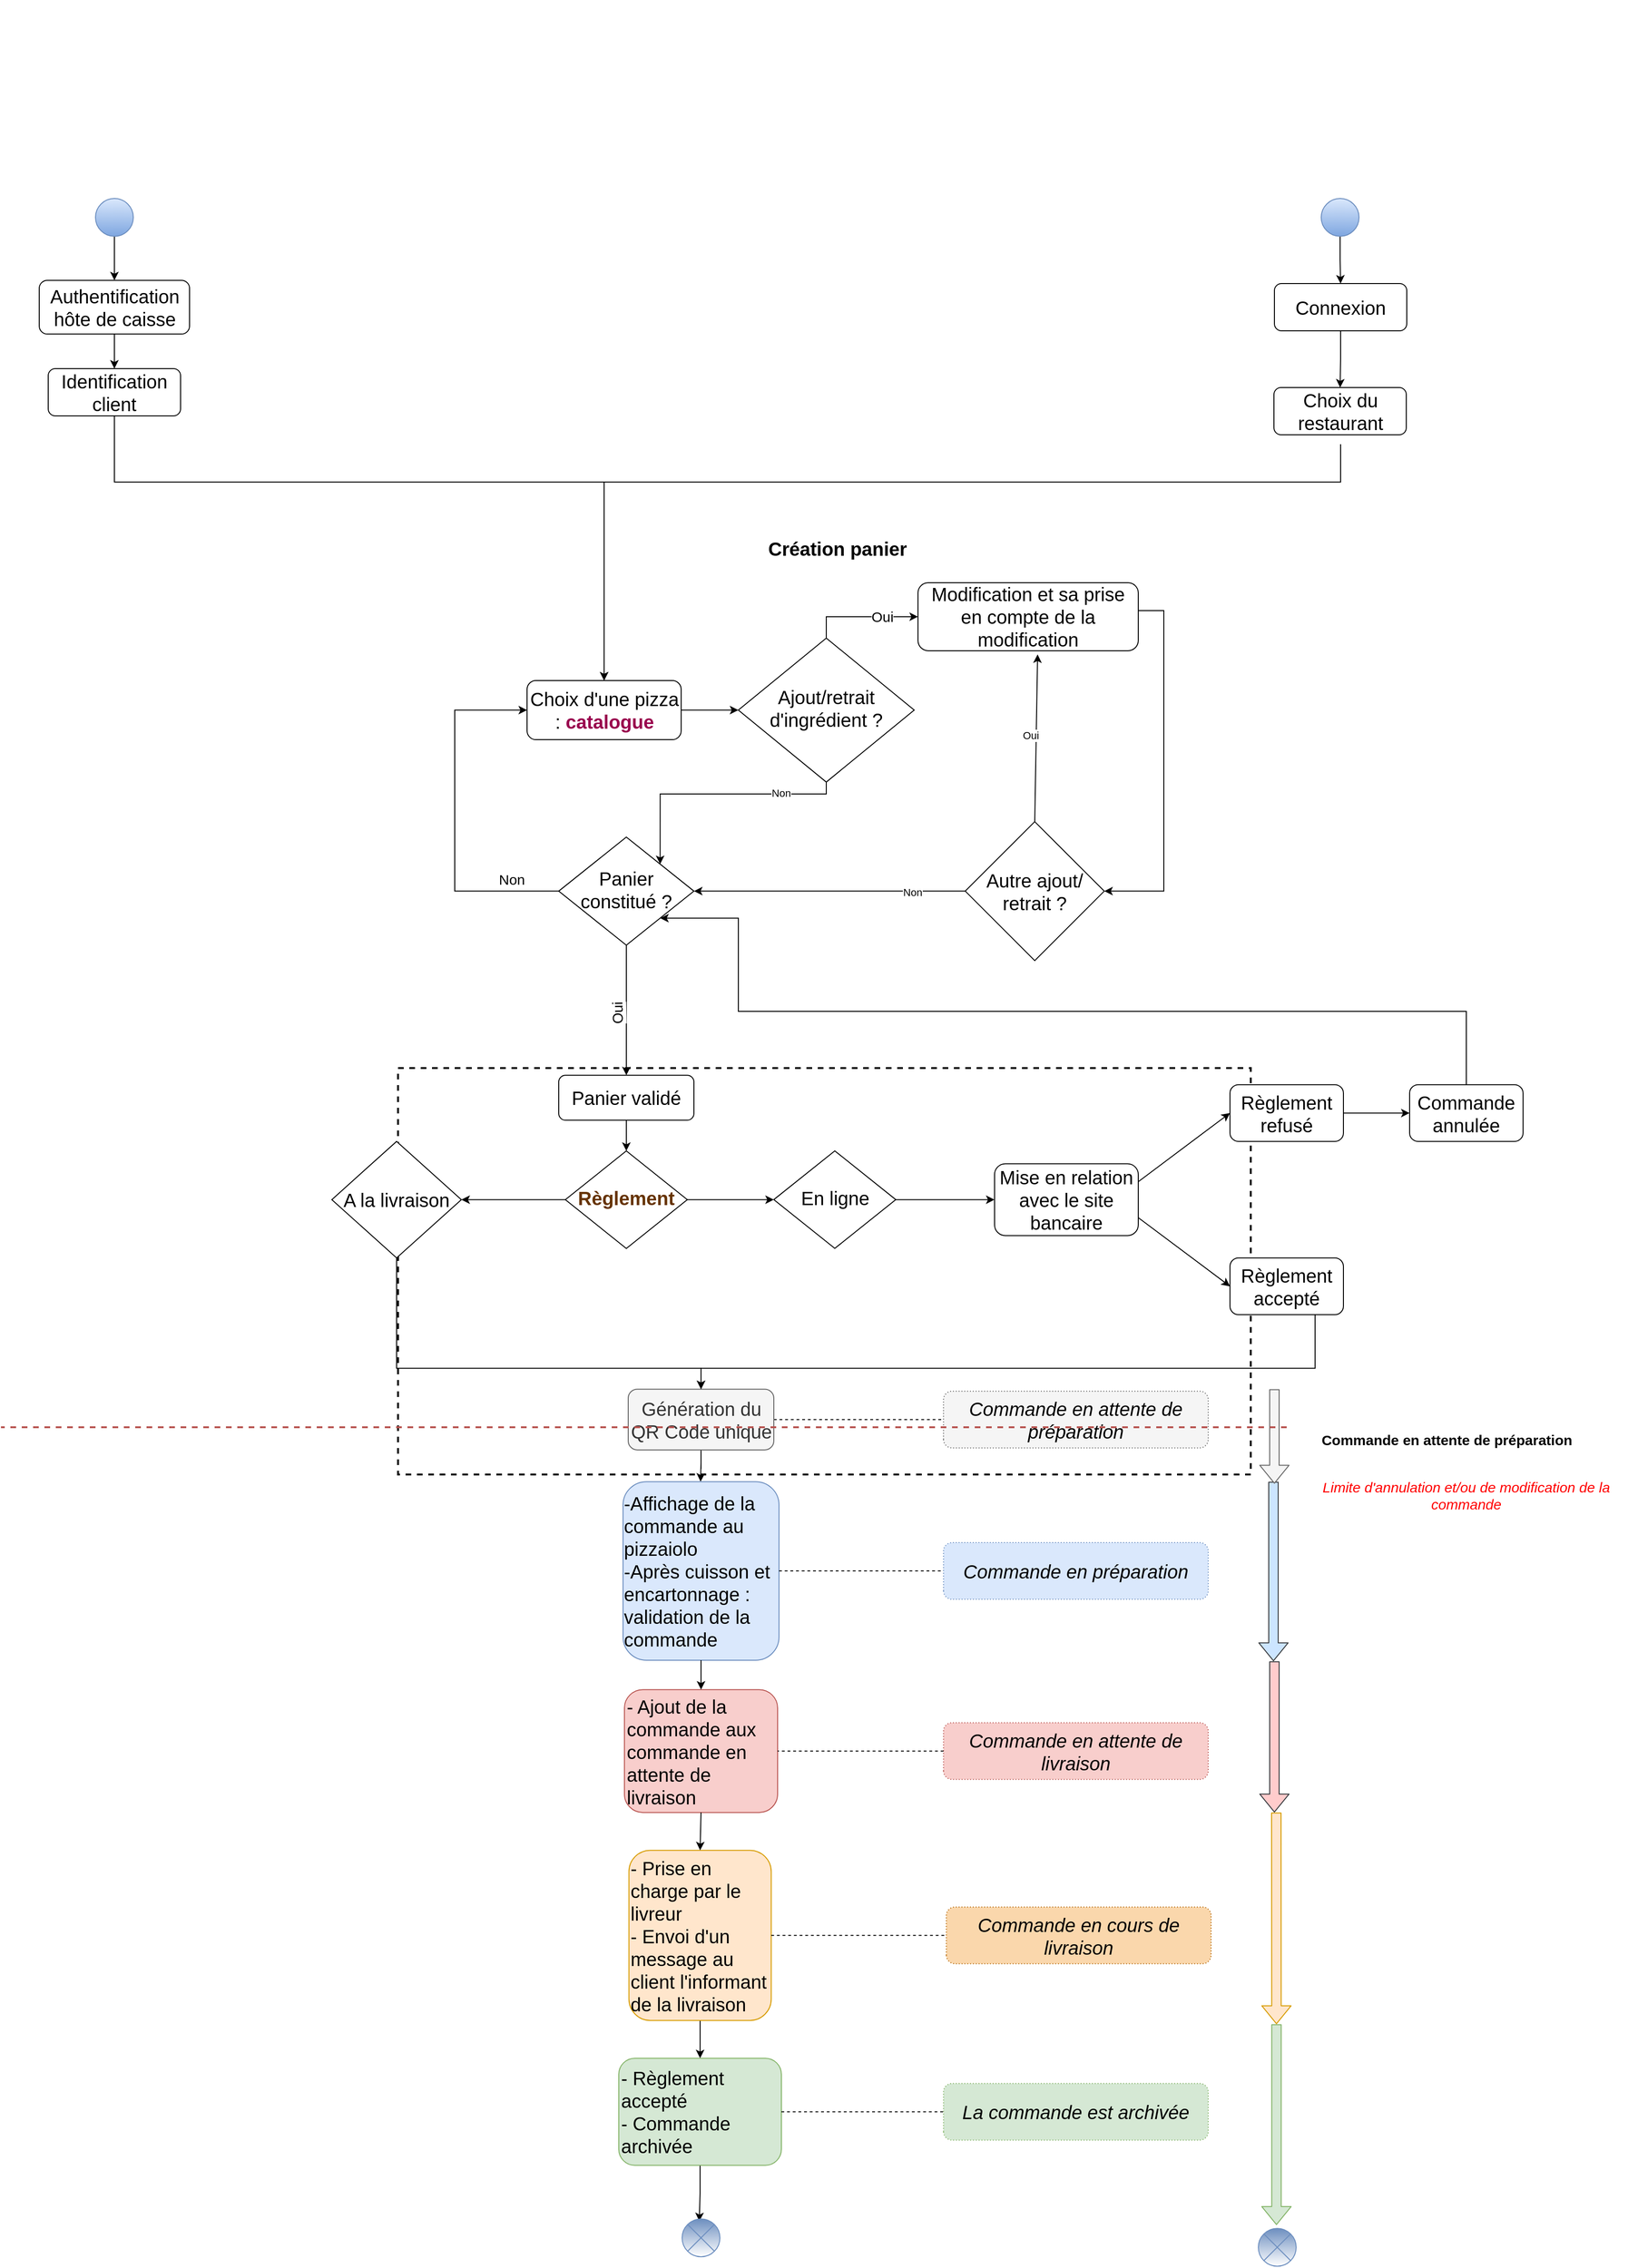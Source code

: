 <mxfile version="13.3.5" type="github">
  <diagram id="C5RBs43oDa-KdzZeNtuy" name="Page-1">
    <mxGraphModel dx="1940" dy="1793" grid="1" gridSize="10" guides="1" tooltips="1" connect="1" arrows="1" fold="1" page="1" pageScale="1" pageWidth="827" pageHeight="1169" math="0" shadow="0">
      <root>
        <mxCell id="WIyWlLk6GJQsqaUBKTNV-0" />
        <mxCell id="WIyWlLk6GJQsqaUBKTNV-1" parent="WIyWlLk6GJQsqaUBKTNV-0" />
        <mxCell id="lguihTrJesUZVeJumMv--24" value="" style="rounded=0;whiteSpace=wrap;html=1;fontSize=15;fillColor=none;strokeWidth=2;dashed=1;labelBackgroundColor=none;" parent="WIyWlLk6GJQsqaUBKTNV-1" vertex="1">
          <mxGeometry x="-100" y="800" width="902" height="430" as="geometry" />
        </mxCell>
        <mxCell id="Fh5ID8DqyuNmly4tTI_g-8" value="" style="edgeStyle=orthogonalEdgeStyle;rounded=0;orthogonalLoop=1;jettySize=auto;html=1;entryX=0;entryY=0.5;entryDx=0;entryDy=0;" parent="WIyWlLk6GJQsqaUBKTNV-1" source="WIyWlLk6GJQsqaUBKTNV-3" target="Fh5ID8DqyuNmly4tTI_g-9" edge="1">
          <mxGeometry relative="1" as="geometry">
            <mxPoint x="229" y="314.18" as="targetPoint" />
          </mxGeometry>
        </mxCell>
        <mxCell id="WIyWlLk6GJQsqaUBKTNV-3" value="&lt;font style=&quot;font-size: 20px&quot;&gt;Choix d&#39;une pizza : &lt;font color=&quot;#99004d&quot;&gt;&lt;b&gt;catalogue&lt;/b&gt;&lt;/font&gt;&lt;/font&gt;" style="rounded=1;whiteSpace=wrap;html=1;fontSize=12;glass=0;strokeWidth=1;shadow=0;aspect=fixed;" parent="WIyWlLk6GJQsqaUBKTNV-1" vertex="1">
          <mxGeometry x="36.5" y="390.0" width="163" height="62.54" as="geometry" />
        </mxCell>
        <mxCell id="1Tk0HkHW5LTEGYrqBiVO-42" value="" style="edgeStyle=orthogonalEdgeStyle;rounded=0;orthogonalLoop=1;jettySize=auto;html=1;endArrow=classic;endFill=1;fontColor=#000000;entryX=0.5;entryY=0;entryDx=0;entryDy=0;" parent="WIyWlLk6GJQsqaUBKTNV-1" source="WIyWlLk6GJQsqaUBKTNV-6" target="1Tk0HkHW5LTEGYrqBiVO-40" edge="1">
          <mxGeometry relative="1" as="geometry">
            <mxPoint x="141.5" y="732.41" as="targetPoint" />
          </mxGeometry>
        </mxCell>
        <mxCell id="1Tk0HkHW5LTEGYrqBiVO-44" value="&lt;font style=&quot;font-size: 15px&quot;&gt;Oui&lt;/font&gt;" style="edgeLabel;html=1;align=center;verticalAlign=middle;resizable=0;points=[];fontColor=#000000;rotation=269;" parent="1Tk0HkHW5LTEGYrqBiVO-42" vertex="1" connectable="0">
          <mxGeometry x="-0.301" y="1" relative="1" as="geometry">
            <mxPoint x="-11" y="24.42" as="offset" />
          </mxGeometry>
        </mxCell>
        <mxCell id="MHTNPu9FD_tJbpRzddWY-10" value="" style="edgeStyle=orthogonalEdgeStyle;rounded=0;orthogonalLoop=1;jettySize=auto;html=1;endArrow=classic;endFill=1;" parent="WIyWlLk6GJQsqaUBKTNV-1" source="WIyWlLk6GJQsqaUBKTNV-10" target="G-hIVbg5v9CWW5Yy8Wli-9" edge="1">
          <mxGeometry relative="1" as="geometry" />
        </mxCell>
        <mxCell id="MHTNPu9FD_tJbpRzddWY-14" value="" style="edgeStyle=orthogonalEdgeStyle;rounded=0;orthogonalLoop=1;jettySize=auto;html=1;endArrow=classic;endFill=1;" parent="WIyWlLk6GJQsqaUBKTNV-1" source="WIyWlLk6GJQsqaUBKTNV-10" target="MHTNPu9FD_tJbpRzddWY-13" edge="1">
          <mxGeometry relative="1" as="geometry" />
        </mxCell>
        <mxCell id="bbMm7TcKJNfFNzZPyWXp-29" value="" style="edgeStyle=orthogonalEdgeStyle;rounded=0;orthogonalLoop=1;jettySize=auto;html=1;entryX=0;entryY=0.5;entryDx=0;entryDy=0;" parent="WIyWlLk6GJQsqaUBKTNV-1" source="MHTNPu9FD_tJbpRzddWY-13" target="bbMm7TcKJNfFNzZPyWXp-31" edge="1">
          <mxGeometry relative="1" as="geometry">
            <mxPoint x="580" y="1009.18" as="targetPoint" />
          </mxGeometry>
        </mxCell>
        <mxCell id="MHTNPu9FD_tJbpRzddWY-13" value="&lt;font style=&quot;font-size: 20px&quot;&gt;En ligne&lt;/font&gt;" style="rhombus;whiteSpace=wrap;html=1;shadow=0;fontFamily=Helvetica;fontSize=12;align=center;strokeWidth=1;spacing=6;spacingTop=-4;aspect=fixed;" parent="WIyWlLk6GJQsqaUBKTNV-1" vertex="1">
          <mxGeometry x="297.5" y="887.58" width="129" height="103.2" as="geometry" />
        </mxCell>
        <mxCell id="zhbQQQbT5VpZ4maYAVL1-5" value="" style="edgeStyle=orthogonalEdgeStyle;rounded=0;orthogonalLoop=1;jettySize=auto;html=1;entryX=0.5;entryY=0;entryDx=0;entryDy=0;" parent="WIyWlLk6GJQsqaUBKTNV-1" target="WIyWlLk6GJQsqaUBKTNV-3" edge="1">
          <mxGeometry relative="1" as="geometry">
            <mxPoint x="897" y="100" as="targetPoint" />
            <Array as="points">
              <mxPoint x="897" y="180" />
              <mxPoint x="118" y="180" />
            </Array>
            <mxPoint x="897" y="140" as="sourcePoint" />
          </mxGeometry>
        </mxCell>
        <mxCell id="lguihTrJesUZVeJumMv--40" value="" style="edgeStyle=orthogonalEdgeStyle;rounded=0;orthogonalLoop=1;jettySize=auto;html=1;startArrow=none;startFill=0;endArrow=classic;endFill=1;fontSize=15;" parent="WIyWlLk6GJQsqaUBKTNV-1" source="Fh5ID8DqyuNmly4tTI_g-0" target="lguihTrJesUZVeJumMv--39" edge="1">
          <mxGeometry relative="1" as="geometry" />
        </mxCell>
        <mxCell id="Fh5ID8DqyuNmly4tTI_g-0" value="&lt;font style=&quot;font-size: 20px&quot;&gt;Connexion&lt;/font&gt;" style="rounded=1;whiteSpace=wrap;html=1;fontSize=12;glass=0;strokeWidth=1;shadow=0;" parent="WIyWlLk6GJQsqaUBKTNV-1" vertex="1">
          <mxGeometry x="827" y="-30" width="140" height="50" as="geometry" />
        </mxCell>
        <mxCell id="zhbQQQbT5VpZ4maYAVL1-14" value="" style="edgeStyle=orthogonalEdgeStyle;rounded=0;orthogonalLoop=1;jettySize=auto;html=1;startArrow=none;startFill=0;endArrow=classic;endFill=1;entryX=0;entryY=0.5;entryDx=0;entryDy=0;exitX=0.5;exitY=0;exitDx=0;exitDy=0;" parent="WIyWlLk6GJQsqaUBKTNV-1" source="Fh5ID8DqyuNmly4tTI_g-9" target="Fh5ID8DqyuNmly4tTI_g-26" edge="1">
          <mxGeometry relative="1" as="geometry">
            <mxPoint x="470" y="280" as="targetPoint" />
          </mxGeometry>
        </mxCell>
        <mxCell id="lguihTrJesUZVeJumMv--11" value="&lt;font style=&quot;font-size: 15px&quot;&gt;Oui&lt;/font&gt;" style="edgeLabel;html=1;align=center;verticalAlign=middle;resizable=0;points=[];" parent="zhbQQQbT5VpZ4maYAVL1-14" vertex="1" connectable="0">
          <mxGeometry x="0.374" y="1" relative="1" as="geometry">
            <mxPoint x="-1" as="offset" />
          </mxGeometry>
        </mxCell>
        <mxCell id="_vTTdTyD4Z65t_9HGQAe-5" value="" style="edgeStyle=orthogonalEdgeStyle;rounded=0;orthogonalLoop=1;jettySize=auto;html=1;entryX=1;entryY=0;entryDx=0;entryDy=0;" edge="1" parent="WIyWlLk6GJQsqaUBKTNV-1" source="Fh5ID8DqyuNmly4tTI_g-9" target="WIyWlLk6GJQsqaUBKTNV-6">
          <mxGeometry relative="1" as="geometry">
            <Array as="points">
              <mxPoint x="353" y="510" />
              <mxPoint x="177" y="510" />
            </Array>
          </mxGeometry>
        </mxCell>
        <mxCell id="_vTTdTyD4Z65t_9HGQAe-12" value="Non" style="edgeLabel;html=1;align=center;verticalAlign=middle;resizable=0;points=[];" vertex="1" connectable="0" parent="_vTTdTyD4Z65t_9HGQAe-5">
          <mxGeometry x="-0.535" y="-1" relative="1" as="geometry">
            <mxPoint as="offset" />
          </mxGeometry>
        </mxCell>
        <mxCell id="Fh5ID8DqyuNmly4tTI_g-9" value="&lt;font style=&quot;font-size: 20px&quot;&gt;Ajout/retrait d&#39;ingrédient ?&lt;/font&gt;" style="rhombus;whiteSpace=wrap;html=1;shadow=0;fontFamily=Helvetica;fontSize=12;align=center;strokeWidth=1;spacing=6;spacingTop=-4;aspect=fixed;" parent="WIyWlLk6GJQsqaUBKTNV-1" vertex="1">
          <mxGeometry x="260" y="345.11" width="186" height="152.32" as="geometry" />
        </mxCell>
        <mxCell id="lguihTrJesUZVeJumMv--3" value="" style="edgeStyle=orthogonalEdgeStyle;rounded=0;orthogonalLoop=1;jettySize=auto;html=1;startArrow=none;startFill=0;endArrow=classic;endFill=1;entryX=1;entryY=0.5;entryDx=0;entryDy=0;" parent="WIyWlLk6GJQsqaUBKTNV-1" source="Fh5ID8DqyuNmly4tTI_g-26" target="_vTTdTyD4Z65t_9HGQAe-3" edge="1">
          <mxGeometry relative="1" as="geometry">
            <mxPoint x="731.5" y="495.35" as="targetPoint" />
            <Array as="points">
              <mxPoint x="710" y="316" />
              <mxPoint x="710" y="613" />
            </Array>
          </mxGeometry>
        </mxCell>
        <mxCell id="Fh5ID8DqyuNmly4tTI_g-26" value="&lt;font style=&quot;font-size: 20px&quot;&gt;Modification et sa prise en compte de la modification&lt;br&gt;&lt;/font&gt;" style="rounded=1;whiteSpace=wrap;html=1;fontSize=12;glass=0;strokeWidth=1;shadow=0;align=center;aspect=fixed;" parent="WIyWlLk6GJQsqaUBKTNV-1" vertex="1">
          <mxGeometry x="450" y="286.51" width="233" height="71.93" as="geometry" />
        </mxCell>
        <mxCell id="G-hIVbg5v9CWW5Yy8Wli-13" value="" style="edgeStyle=orthogonalEdgeStyle;rounded=0;orthogonalLoop=1;jettySize=auto;html=1;" parent="WIyWlLk6GJQsqaUBKTNV-1" source="G-hIVbg5v9CWW5Yy8Wli-2" edge="1">
          <mxGeometry relative="1" as="geometry">
            <mxPoint x="220" y="1237.58" as="targetPoint" />
          </mxGeometry>
        </mxCell>
        <mxCell id="uQ-XWgEHN9rOL8nD1H7O-12" value="" style="edgeStyle=orthogonalEdgeStyle;rounded=0;orthogonalLoop=1;jettySize=auto;html=1;dashed=1;startArrow=none;startFill=0;endArrow=none;endFill=0;strokeWidth=1;entryX=0.5;entryY=0;entryDx=0;entryDy=0;" parent="WIyWlLk6GJQsqaUBKTNV-1" source="G-hIVbg5v9CWW5Yy8Wli-2" target="MHTNPu9FD_tJbpRzddWY-18" edge="1">
          <mxGeometry relative="1" as="geometry">
            <mxPoint x="470" y="1171.58" as="targetPoint" />
          </mxGeometry>
        </mxCell>
        <mxCell id="G-hIVbg5v9CWW5Yy8Wli-2" value="&lt;font style=&quot;font-size: 20px&quot;&gt;Génération du QR Code unique&lt;/font&gt;" style="rounded=1;whiteSpace=wrap;html=1;direction=north;fillColor=#f5f5f5;strokeColor=#666666;fontColor=#333333;aspect=fixed;" parent="WIyWlLk6GJQsqaUBKTNV-1" vertex="1">
          <mxGeometry x="143.5" y="1139.71" width="154" height="64.26" as="geometry" />
        </mxCell>
        <mxCell id="uQ-XWgEHN9rOL8nD1H7O-24" value="&lt;div style=&quot;text-align: left&quot;&gt;&lt;span style=&quot;font-size: 20px&quot;&gt;-Affichage de la commande au pizzaiolo&lt;/span&gt;&lt;/div&gt;&lt;font style=&quot;font-size: 20px&quot;&gt;&lt;div style=&quot;text-align: left&quot;&gt;-Après cuisson et encartonnage : validation de la commande&lt;/div&gt;&lt;/font&gt;" style="rounded=1;whiteSpace=wrap;html=1;direction=north;fillColor=#dae8fc;strokeColor=#6c8ebf;" parent="WIyWlLk6GJQsqaUBKTNV-1" vertex="1">
          <mxGeometry x="138" y="1237.58" width="165" height="188.88" as="geometry" />
        </mxCell>
        <mxCell id="uQ-XWgEHN9rOL8nD1H7O-26" value="&lt;span style=&quot;font-size: 20px&quot;&gt;- Ajout de la commande aux commande en attente de livraison&lt;/span&gt;" style="rounded=1;whiteSpace=wrap;html=1;direction=north;fillColor=#f8cecc;strokeColor=#b85450;align=left;" parent="WIyWlLk6GJQsqaUBKTNV-1" vertex="1">
          <mxGeometry x="139.5" y="1457.58" width="162" height="130" as="geometry" />
        </mxCell>
        <mxCell id="uQ-XWgEHN9rOL8nD1H7O-31" value="" style="edgeStyle=orthogonalEdgeStyle;rounded=0;orthogonalLoop=1;jettySize=auto;html=1;startArrow=none;startFill=0;endArrow=classic;endFill=1;strokeWidth=1;" parent="WIyWlLk6GJQsqaUBKTNV-1" source="uQ-XWgEHN9rOL8nD1H7O-28" target="uQ-XWgEHN9rOL8nD1H7O-30" edge="1">
          <mxGeometry relative="1" as="geometry" />
        </mxCell>
        <mxCell id="uQ-XWgEHN9rOL8nD1H7O-28" value="&lt;span style=&quot;font-size: 20px&quot;&gt;- Prise en charge par le livreur&lt;/span&gt;&lt;br style=&quot;font-size: 20px ; font-family: &amp;#34;helvetica&amp;#34;&quot;&gt;&lt;span style=&quot;font-size: 20px ; font-family: &amp;#34;helvetica&amp;#34;&quot;&gt;- Envoi d&#39;un message au client l&#39;informant de la livraison&lt;/span&gt;" style="rounded=1;whiteSpace=wrap;html=1;direction=north;fillColor=#ffe6cc;strokeColor=#d79b00;align=left;" parent="WIyWlLk6GJQsqaUBKTNV-1" vertex="1">
          <mxGeometry x="144.25" y="1627.58" width="150.5" height="180" as="geometry" />
        </mxCell>
        <mxCell id="bbMm7TcKJNfFNzZPyWXp-22" value="" style="edgeStyle=orthogonalEdgeStyle;rounded=0;orthogonalLoop=1;jettySize=auto;html=1;" parent="WIyWlLk6GJQsqaUBKTNV-1" source="uQ-XWgEHN9rOL8nD1H7O-30" edge="1">
          <mxGeometry relative="1" as="geometry">
            <mxPoint x="218.667" y="2020.02" as="targetPoint" />
          </mxGeometry>
        </mxCell>
        <mxCell id="uQ-XWgEHN9rOL8nD1H7O-30" value="&lt;span style=&quot;font-size: 20px&quot;&gt;- Règlement accepté&lt;/span&gt;&lt;br style=&quot;font-size: 20px&quot;&gt;&lt;span style=&quot;font-size: 20px&quot;&gt;- Commande archivée&lt;/span&gt;" style="rounded=1;whiteSpace=wrap;html=1;direction=north;fillColor=#d5e8d4;strokeColor=#82b366;align=left;" parent="WIyWlLk6GJQsqaUBKTNV-1" vertex="1">
          <mxGeometry x="133.5" y="1847.58" width="172" height="113.32" as="geometry" />
        </mxCell>
        <mxCell id="bbMm7TcKJNfFNzZPyWXp-9" value="" style="edgeStyle=orthogonalEdgeStyle;rounded=0;orthogonalLoop=1;jettySize=auto;html=1;entryX=1;entryY=0.5;entryDx=0;entryDy=0;" parent="WIyWlLk6GJQsqaUBKTNV-1" source="G-hIVbg5v9CWW5Yy8Wli-9" target="G-hIVbg5v9CWW5Yy8Wli-2" edge="1">
          <mxGeometry relative="1" as="geometry">
            <mxPoint x="220" y="1127.58" as="targetPoint" />
            <Array as="points">
              <mxPoint x="-102" y="1117.58" />
              <mxPoint x="220" y="1117.58" />
            </Array>
          </mxGeometry>
        </mxCell>
        <mxCell id="G-hIVbg5v9CWW5Yy8Wli-9" value="&lt;span style=&quot;font-size: 20px&quot;&gt;A la livraison&lt;/span&gt;" style="rhombus;whiteSpace=wrap;html=1;aspect=fixed;" parent="WIyWlLk6GJQsqaUBKTNV-1" vertex="1">
          <mxGeometry x="-170" y="877.58" width="137" height="123.3" as="geometry" />
        </mxCell>
        <mxCell id="G-hIVbg5v9CWW5Yy8Wli-20" value="&lt;font color=&quot;#ff0000&quot; style=&quot;font-size: 15px&quot;&gt;Limite d&#39;annulation et/ou de modification de la commande&lt;br&gt;&lt;/font&gt;" style="text;html=1;strokeColor=none;fillColor=none;align=center;verticalAlign=middle;whiteSpace=wrap;rounded=0;fontStyle=2;dashed=1;" parent="WIyWlLk6GJQsqaUBKTNV-1" vertex="1">
          <mxGeometry x="860" y="1226.58" width="340" height="50" as="geometry" />
        </mxCell>
        <mxCell id="P_ejqXxA3MmKmbAG34VU-2" value="" style="edgeStyle=orthogonalEdgeStyle;rounded=0;orthogonalLoop=1;jettySize=auto;html=1;" parent="WIyWlLk6GJQsqaUBKTNV-1" source="P_ejqXxA3MmKmbAG34VU-1" target="Fh5ID8DqyuNmly4tTI_g-0" edge="1">
          <mxGeometry relative="1" as="geometry" />
        </mxCell>
        <mxCell id="P_ejqXxA3MmKmbAG34VU-1" value="" style="ellipse;whiteSpace=wrap;html=1;aspect=fixed;fillColor=#dae8fc;gradientColor=#7ea6e0;strokeColor=#6c8ebf;" parent="WIyWlLk6GJQsqaUBKTNV-1" vertex="1">
          <mxGeometry x="876.5" y="-120" width="40" height="40" as="geometry" />
        </mxCell>
        <mxCell id="P_ejqXxA3MmKmbAG34VU-4" value="" style="shape=flexArrow;endArrow=classic;html=1;fillColor=#cce5ff;strokeColor=#36393d;" parent="WIyWlLk6GJQsqaUBKTNV-1" edge="1">
          <mxGeometry width="50" height="50" relative="1" as="geometry">
            <mxPoint x="826" y="1237.58" as="sourcePoint" />
            <mxPoint x="826" y="1427.58" as="targetPoint" />
          </mxGeometry>
        </mxCell>
        <mxCell id="P_ejqXxA3MmKmbAG34VU-5" value="&lt;font style=&quot;font-size: 15px&quot;&gt;Commande en attente de préparation&lt;/font&gt;" style="text;html=1;align=center;verticalAlign=middle;resizable=0;points=[];labelBackgroundColor=#ffffff;rotation=0;fontStyle=1" parent="P_ejqXxA3MmKmbAG34VU-4" vertex="1" connectable="0">
          <mxGeometry x="-0.73" y="4" relative="1" as="geometry">
            <mxPoint x="179" y="-70" as="offset" />
          </mxGeometry>
        </mxCell>
        <mxCell id="P_ejqXxA3MmKmbAG34VU-11" value="" style="shape=flexArrow;endArrow=classic;html=1;fillColor=#f5f5f5;strokeColor=#666666;" parent="WIyWlLk6GJQsqaUBKTNV-1" edge="1">
          <mxGeometry width="50" height="50" relative="1" as="geometry">
            <mxPoint x="827" y="1139.71" as="sourcePoint" />
            <mxPoint x="827" y="1239.71" as="targetPoint" />
          </mxGeometry>
        </mxCell>
        <mxCell id="P_ejqXxA3MmKmbAG34VU-13" value="" style="shape=flexArrow;endArrow=classic;html=1;fillColor=#ffcccc;strokeColor=#36393d;" parent="WIyWlLk6GJQsqaUBKTNV-1" edge="1">
          <mxGeometry width="50" height="50" relative="1" as="geometry">
            <mxPoint x="827" y="1427.58" as="sourcePoint" />
            <mxPoint x="827" y="1587.58" as="targetPoint" />
          </mxGeometry>
        </mxCell>
        <mxCell id="P_ejqXxA3MmKmbAG34VU-18" value="" style="shape=flexArrow;endArrow=classic;html=1;fillColor=#ffe6cc;strokeColor=#d79b00;" parent="WIyWlLk6GJQsqaUBKTNV-1" edge="1">
          <mxGeometry width="50" height="50" relative="1" as="geometry">
            <mxPoint x="829" y="1587.58" as="sourcePoint" />
            <mxPoint x="829.17" y="1811.58" as="targetPoint" />
          </mxGeometry>
        </mxCell>
        <mxCell id="SvVdULVF1Hvvb6DCQOAH-8" value="" style="shape=flexArrow;endArrow=classic;html=1;fillColor=#d5e8d4;strokeColor=#82b366;entryX=0.5;entryY=0;entryDx=0;entryDy=0;" parent="WIyWlLk6GJQsqaUBKTNV-1" edge="1">
          <mxGeometry width="50" height="50" relative="1" as="geometry">
            <mxPoint x="829.17" y="1811.58" as="sourcePoint" />
            <mxPoint x="829.17" y="2024.02" as="targetPoint" />
          </mxGeometry>
        </mxCell>
        <mxCell id="SvVdULVF1Hvvb6DCQOAH-13" value="&lt;font color=&quot;#000000&quot; style=&quot;font-size: 28px&quot;&gt;&lt;b&gt;&lt;br&gt;&lt;/b&gt;&lt;/font&gt;" style="text;html=1;strokeColor=none;fillColor=none;align=center;verticalAlign=middle;whiteSpace=wrap;rounded=0;fontColor=#FF99CC;" parent="WIyWlLk6GJQsqaUBKTNV-1" vertex="1">
          <mxGeometry x="170" y="-330" width="590" height="110" as="geometry" />
        </mxCell>
        <mxCell id="MHTNPu9FD_tJbpRzddWY-18" value="&lt;i&gt;&lt;font style=&quot;font-size: 20px&quot;&gt;Commande en attente de préparation&lt;/font&gt;&lt;/i&gt;" style="rounded=1;whiteSpace=wrap;html=1;direction=north;fillColor=#F5F5F5;strokeColor=#666666;dashed=1;dashPattern=1 2;" parent="WIyWlLk6GJQsqaUBKTNV-1" vertex="1">
          <mxGeometry x="477" y="1141.84" width="280" height="60" as="geometry" />
        </mxCell>
        <mxCell id="WIyWlLk6GJQsqaUBKTNV-10" value="&lt;font style=&quot;font-size: 20px&quot; color=&quot;#663300&quot;&gt;&lt;b&gt;Règlement&lt;/b&gt;&lt;/font&gt;" style="rhombus;whiteSpace=wrap;html=1;shadow=0;fontFamily=Helvetica;fontSize=12;align=center;strokeWidth=1;spacing=6;spacingTop=-4;aspect=fixed;" parent="WIyWlLk6GJQsqaUBKTNV-1" vertex="1">
          <mxGeometry x="77" y="887.63" width="129" height="103.2" as="geometry" />
        </mxCell>
        <mxCell id="uQ-XWgEHN9rOL8nD1H7O-8" value="" style="endArrow=none;html=1;dashed=1;fillColor=#f8cecc;strokeColor=#b85450;strokeWidth=2;" parent="WIyWlLk6GJQsqaUBKTNV-1" edge="1">
          <mxGeometry width="50" height="50" relative="1" as="geometry">
            <mxPoint x="840" y="1180" as="sourcePoint" />
            <mxPoint x="-520" y="1180" as="targetPoint" />
          </mxGeometry>
        </mxCell>
        <mxCell id="zFR9wRXN1Uo4z8-Ios9r-1" value="" style="endArrow=classic;html=1;exitX=0.5;exitY=1;exitDx=0;exitDy=0;entryX=0.5;entryY=0;entryDx=0;entryDy=0;" parent="WIyWlLk6GJQsqaUBKTNV-1" target="zFR9wRXN1Uo4z8-Ios9r-2" edge="1">
          <mxGeometry width="50" height="50" relative="1" as="geometry">
            <mxPoint x="-400.0" y="-80.0" as="sourcePoint" />
            <mxPoint x="-400" y="-40" as="targetPoint" />
          </mxGeometry>
        </mxCell>
        <mxCell id="zFR9wRXN1Uo4z8-Ios9r-4" value="" style="edgeStyle=orthogonalEdgeStyle;rounded=0;orthogonalLoop=1;jettySize=auto;html=1;entryX=0.5;entryY=0;entryDx=0;entryDy=0;" parent="WIyWlLk6GJQsqaUBKTNV-1" source="zFR9wRXN1Uo4z8-Ios9r-2" target="3-5R2tizVFBPjiLvBnB7-0" edge="1">
          <mxGeometry relative="1" as="geometry">
            <mxPoint x="-400" y="150" as="targetPoint" />
          </mxGeometry>
        </mxCell>
        <mxCell id="zFR9wRXN1Uo4z8-Ios9r-2" value="&lt;span style=&quot;font-size: 20px&quot;&gt;Authentification hôte de caisse&lt;/span&gt;" style="rounded=1;whiteSpace=wrap;html=1;fontSize=12;glass=0;strokeWidth=1;shadow=0;aspect=fixed;" parent="WIyWlLk6GJQsqaUBKTNV-1" vertex="1">
          <mxGeometry x="-479.5" y="-33.42" width="159" height="56.84" as="geometry" />
        </mxCell>
        <mxCell id="lguihTrJesUZVeJumMv--32" value="" style="edgeStyle=orthogonalEdgeStyle;rounded=0;orthogonalLoop=1;jettySize=auto;html=1;startArrow=none;startFill=0;endArrow=classic;endFill=1;fontSize=15;entryX=0.5;entryY=0;entryDx=0;entryDy=0;" parent="WIyWlLk6GJQsqaUBKTNV-1" source="3-5R2tizVFBPjiLvBnB7-0" target="WIyWlLk6GJQsqaUBKTNV-3" edge="1">
          <mxGeometry relative="1" as="geometry">
            <mxPoint x="120" y="250" as="targetPoint" />
            <Array as="points">
              <mxPoint x="-400" y="180" />
              <mxPoint x="118" y="180" />
            </Array>
          </mxGeometry>
        </mxCell>
        <mxCell id="3-5R2tizVFBPjiLvBnB7-0" value="&lt;font style=&quot;font-size: 20px&quot;&gt;Identification client&lt;/font&gt;" style="rounded=1;whiteSpace=wrap;html=1;fontSize=12;glass=0;strokeWidth=1;shadow=0;" parent="WIyWlLk6GJQsqaUBKTNV-1" vertex="1">
          <mxGeometry x="-470" y="60.0" width="140" height="50" as="geometry" />
        </mxCell>
        <mxCell id="bbMm7TcKJNfFNzZPyWXp-14" value="" style="shape=sumEllipse;perimeter=ellipsePerimeter;whiteSpace=wrap;html=1;backgroundOutline=1;fillColor=#6C8EBF;gradientColor=#ffffff;aspect=fixed;strokeColor=#6C8EBF;" parent="WIyWlLk6GJQsqaUBKTNV-1" vertex="1">
          <mxGeometry x="200.5" y="2017.58" width="40" height="40" as="geometry" />
        </mxCell>
        <mxCell id="bbMm7TcKJNfFNzZPyWXp-15" value="&lt;span style=&quot;font-size: 20px&quot;&gt;&lt;i&gt;Commande en préparation&lt;/i&gt;&lt;/span&gt;" style="rounded=1;whiteSpace=wrap;html=1;direction=north;fillColor=#dae8fc;strokeColor=#6c8ebf;dashed=1;dashPattern=1 2;" parent="WIyWlLk6GJQsqaUBKTNV-1" vertex="1">
          <mxGeometry x="477" y="1302.02" width="280" height="60" as="geometry" />
        </mxCell>
        <mxCell id="bbMm7TcKJNfFNzZPyWXp-16" value="&lt;font style=&quot;font-size: 20px&quot;&gt;&lt;i&gt;Commande en attente de livraison&lt;/i&gt;&lt;/font&gt;" style="rounded=1;whiteSpace=wrap;html=1;direction=north;fillColor=#f8cecc;strokeColor=#b85450;dashed=1;dashPattern=1 2;" parent="WIyWlLk6GJQsqaUBKTNV-1" vertex="1">
          <mxGeometry x="477" y="1492.58" width="280" height="60" as="geometry" />
        </mxCell>
        <mxCell id="bbMm7TcKJNfFNzZPyWXp-31" value="&lt;font style=&quot;font-size: 20px&quot;&gt;Mise en relation avec le site bancaire&lt;/font&gt;" style="rounded=1;whiteSpace=wrap;html=1;fillColor=#FFFFFF;gradientColor=none;aspect=fixed;" parent="WIyWlLk6GJQsqaUBKTNV-1" vertex="1">
          <mxGeometry x="531" y="901.23" width="152" height="76" as="geometry" />
        </mxCell>
        <mxCell id="1Tk0HkHW5LTEGYrqBiVO-3" value="" style="edgeStyle=orthogonalEdgeStyle;rounded=0;orthogonalLoop=1;jettySize=auto;html=1;" parent="WIyWlLk6GJQsqaUBKTNV-1" source="bbMm7TcKJNfFNzZPyWXp-33" target="1Tk0HkHW5LTEGYrqBiVO-2" edge="1">
          <mxGeometry relative="1" as="geometry" />
        </mxCell>
        <mxCell id="bbMm7TcKJNfFNzZPyWXp-33" value="&lt;font style=&quot;font-size: 20px&quot;&gt;Règlement refusé&lt;/font&gt;" style="rounded=1;whiteSpace=wrap;html=1;fillColor=#FFFFFF;gradientColor=none;" parent="WIyWlLk6GJQsqaUBKTNV-1" vertex="1">
          <mxGeometry x="780" y="817.58" width="120" height="60" as="geometry" />
        </mxCell>
        <mxCell id="lguihTrJesUZVeJumMv--23" value="" style="edgeStyle=orthogonalEdgeStyle;rounded=0;orthogonalLoop=1;jettySize=auto;html=1;startArrow=none;startFill=0;endArrow=classic;endFill=1;fontSize=15;entryX=1;entryY=1;entryDx=0;entryDy=0;" parent="WIyWlLk6GJQsqaUBKTNV-1" source="1Tk0HkHW5LTEGYrqBiVO-2" target="WIyWlLk6GJQsqaUBKTNV-6" edge="1">
          <mxGeometry relative="1" as="geometry">
            <mxPoint x="1030.0" y="680" as="targetPoint" />
            <Array as="points">
              <mxPoint x="1030" y="740" />
              <mxPoint x="260" y="740" />
              <mxPoint x="260" y="641" />
            </Array>
          </mxGeometry>
        </mxCell>
        <mxCell id="1Tk0HkHW5LTEGYrqBiVO-2" value="&lt;font style=&quot;font-size: 20px&quot;&gt;Commande annulée&lt;/font&gt;" style="rounded=1;whiteSpace=wrap;html=1;fillColor=#FFFFFF;gradientColor=none;" parent="WIyWlLk6GJQsqaUBKTNV-1" vertex="1">
          <mxGeometry x="970" y="817.58" width="120" height="60" as="geometry" />
        </mxCell>
        <mxCell id="bbMm7TcKJNfFNzZPyWXp-42" value="" style="edgeStyle=orthogonalEdgeStyle;rounded=0;orthogonalLoop=1;jettySize=auto;html=1;entryX=1;entryY=0.5;entryDx=0;entryDy=0;" parent="WIyWlLk6GJQsqaUBKTNV-1" source="bbMm7TcKJNfFNzZPyWXp-34" target="G-hIVbg5v9CWW5Yy8Wli-2" edge="1">
          <mxGeometry relative="1" as="geometry">
            <mxPoint x="870" y="1177.58" as="targetPoint" />
            <Array as="points">
              <mxPoint x="870" y="1117.58" />
              <mxPoint x="221" y="1117.58" />
            </Array>
          </mxGeometry>
        </mxCell>
        <mxCell id="bbMm7TcKJNfFNzZPyWXp-34" value="&lt;font style=&quot;font-size: 20px&quot;&gt;Règlement accepté&lt;/font&gt;" style="rounded=1;whiteSpace=wrap;html=1;fillColor=#FFFFFF;gradientColor=none;" parent="WIyWlLk6GJQsqaUBKTNV-1" vertex="1">
          <mxGeometry x="780" y="1000.88" width="120" height="60" as="geometry" />
        </mxCell>
        <mxCell id="bbMm7TcKJNfFNzZPyWXp-35" value="" style="endArrow=classic;html=1;exitX=1;exitY=0.25;exitDx=0;exitDy=0;entryX=0;entryY=0.5;entryDx=0;entryDy=0;" parent="WIyWlLk6GJQsqaUBKTNV-1" source="bbMm7TcKJNfFNzZPyWXp-31" target="bbMm7TcKJNfFNzZPyWXp-33" edge="1">
          <mxGeometry width="50" height="50" relative="1" as="geometry">
            <mxPoint x="760" y="917.58" as="sourcePoint" />
            <mxPoint x="810" y="867.58" as="targetPoint" />
          </mxGeometry>
        </mxCell>
        <mxCell id="bbMm7TcKJNfFNzZPyWXp-36" value="" style="endArrow=classic;html=1;entryX=0;entryY=0.5;entryDx=0;entryDy=0;exitX=1;exitY=0.75;exitDx=0;exitDy=0;" parent="WIyWlLk6GJQsqaUBKTNV-1" source="bbMm7TcKJNfFNzZPyWXp-31" target="bbMm7TcKJNfFNzZPyWXp-34" edge="1">
          <mxGeometry width="50" height="50" relative="1" as="geometry">
            <mxPoint x="760" y="917.58" as="sourcePoint" />
            <mxPoint x="810" y="867.58" as="targetPoint" />
          </mxGeometry>
        </mxCell>
        <mxCell id="1Tk0HkHW5LTEGYrqBiVO-5" value="&lt;font style=&quot;font-size: 20px&quot;&gt;&lt;i&gt;Commande en cours de livraison&lt;/i&gt;&lt;/font&gt;" style="rounded=1;whiteSpace=wrap;html=1;direction=north;fillColor=#fad7ac;strokeColor=#b46504;dashed=1;dashPattern=1 2;" parent="WIyWlLk6GJQsqaUBKTNV-1" vertex="1">
          <mxGeometry x="480" y="1687.58" width="280" height="60" as="geometry" />
        </mxCell>
        <mxCell id="1Tk0HkHW5LTEGYrqBiVO-6" value="" style="endArrow=none;html=1;entryX=0.5;entryY=0;entryDx=0;entryDy=0;exitX=0.5;exitY=1;exitDx=0;exitDy=0;dashed=1;" parent="WIyWlLk6GJQsqaUBKTNV-1" source="uQ-XWgEHN9rOL8nD1H7O-24" target="bbMm7TcKJNfFNzZPyWXp-15" edge="1">
          <mxGeometry width="50" height="50" relative="1" as="geometry">
            <mxPoint x="650" y="1427.58" as="sourcePoint" />
            <mxPoint x="700" y="1377.58" as="targetPoint" />
          </mxGeometry>
        </mxCell>
        <mxCell id="1Tk0HkHW5LTEGYrqBiVO-7" value="" style="endArrow=none;html=1;dashed=1;entryX=0.5;entryY=1;entryDx=0;entryDy=0;exitX=0.5;exitY=0;exitDx=0;exitDy=0;" parent="WIyWlLk6GJQsqaUBKTNV-1" source="bbMm7TcKJNfFNzZPyWXp-16" target="uQ-XWgEHN9rOL8nD1H7O-26" edge="1">
          <mxGeometry width="50" height="50" relative="1" as="geometry">
            <mxPoint x="650" y="1427.58" as="sourcePoint" />
            <mxPoint x="700" y="1377.58" as="targetPoint" />
          </mxGeometry>
        </mxCell>
        <mxCell id="1Tk0HkHW5LTEGYrqBiVO-10" value="&lt;font style=&quot;font-size: 20px&quot;&gt;&lt;i&gt;La commande est archivée&lt;/i&gt;&lt;/font&gt;" style="rounded=1;whiteSpace=wrap;html=1;direction=north;fillColor=#d5e8d4;strokeColor=#82b366;dashed=1;dashPattern=1 2;" parent="WIyWlLk6GJQsqaUBKTNV-1" vertex="1">
          <mxGeometry x="477" y="1874.24" width="280" height="60" as="geometry" />
        </mxCell>
        <mxCell id="1Tk0HkHW5LTEGYrqBiVO-14" value="" style="endArrow=classic;html=1;entryX=1;entryY=0.5;entryDx=0;entryDy=0;exitX=0;exitY=0.5;exitDx=0;exitDy=0;" parent="WIyWlLk6GJQsqaUBKTNV-1" source="uQ-XWgEHN9rOL8nD1H7O-24" target="uQ-XWgEHN9rOL8nD1H7O-26" edge="1">
          <mxGeometry width="50" height="50" relative="1" as="geometry">
            <mxPoint x="50" y="1437.58" as="sourcePoint" />
            <mxPoint x="100" y="1387.58" as="targetPoint" />
          </mxGeometry>
        </mxCell>
        <mxCell id="1Tk0HkHW5LTEGYrqBiVO-15" value="" style="endArrow=classic;html=1;entryX=1;entryY=0.5;entryDx=0;entryDy=0;exitX=0;exitY=0.5;exitDx=0;exitDy=0;" parent="WIyWlLk6GJQsqaUBKTNV-1" source="uQ-XWgEHN9rOL8nD1H7O-26" target="uQ-XWgEHN9rOL8nD1H7O-28" edge="1">
          <mxGeometry width="50" height="50" relative="1" as="geometry">
            <mxPoint x="50" y="1477.58" as="sourcePoint" />
            <mxPoint x="100" y="1427.58" as="targetPoint" />
          </mxGeometry>
        </mxCell>
        <mxCell id="1Tk0HkHW5LTEGYrqBiVO-16" value="" style="endArrow=none;html=1;entryX=0.5;entryY=0;entryDx=0;entryDy=0;exitX=0.5;exitY=1;exitDx=0;exitDy=0;dashed=1;" parent="WIyWlLk6GJQsqaUBKTNV-1" source="uQ-XWgEHN9rOL8nD1H7O-30" target="1Tk0HkHW5LTEGYrqBiVO-10" edge="1">
          <mxGeometry width="50" height="50" relative="1" as="geometry">
            <mxPoint x="50" y="1527.58" as="sourcePoint" />
            <mxPoint x="100" y="1477.58" as="targetPoint" />
          </mxGeometry>
        </mxCell>
        <mxCell id="1Tk0HkHW5LTEGYrqBiVO-19" value="" style="ellipse;whiteSpace=wrap;html=1;aspect=fixed;fillColor=#dae8fc;gradientColor=#7ea6e0;strokeColor=#6c8ebf;" parent="WIyWlLk6GJQsqaUBKTNV-1" vertex="1">
          <mxGeometry x="-420" y="-120" width="40" height="40" as="geometry" />
        </mxCell>
        <mxCell id="1Tk0HkHW5LTEGYrqBiVO-20" value="" style="shape=sumEllipse;perimeter=ellipsePerimeter;whiteSpace=wrap;html=1;backgroundOutline=1;fillColor=#6C8EBF;gradientColor=#ffffff;aspect=fixed;strokeColor=#6C8EBF;" parent="WIyWlLk6GJQsqaUBKTNV-1" vertex="1">
          <mxGeometry x="810" y="2027.58" width="40" height="40" as="geometry" />
        </mxCell>
        <mxCell id="1Tk0HkHW5LTEGYrqBiVO-40" value="&lt;font style=&quot;font-size: 20px&quot;&gt;Panier validé&lt;/font&gt;" style="rounded=1;whiteSpace=wrap;html=1;fontSize=12;glass=0;strokeWidth=1;shadow=0;aspect=fixed;" parent="WIyWlLk6GJQsqaUBKTNV-1" vertex="1">
          <mxGeometry x="70" y="807.58" width="143" height="47.59" as="geometry" />
        </mxCell>
        <mxCell id="1Tk0HkHW5LTEGYrqBiVO-43" value="" style="endArrow=classic;html=1;fontColor=#000000;entryX=0.5;entryY=0;entryDx=0;entryDy=0;exitX=0.5;exitY=1;exitDx=0;exitDy=0;" parent="WIyWlLk6GJQsqaUBKTNV-1" source="1Tk0HkHW5LTEGYrqBiVO-40" target="WIyWlLk6GJQsqaUBKTNV-10" edge="1">
          <mxGeometry width="50" height="50" relative="1" as="geometry">
            <mxPoint x="760" y="917.58" as="sourcePoint" />
            <mxPoint x="810" y="867.58" as="targetPoint" />
          </mxGeometry>
        </mxCell>
        <mxCell id="lguihTrJesUZVeJumMv--16" value="" style="edgeStyle=orthogonalEdgeStyle;rounded=0;orthogonalLoop=1;jettySize=auto;html=1;startArrow=none;startFill=0;endArrow=classic;endFill=1;fontSize=15;entryX=0;entryY=0.5;entryDx=0;entryDy=0;" parent="WIyWlLk6GJQsqaUBKTNV-1" source="WIyWlLk6GJQsqaUBKTNV-6" target="WIyWlLk6GJQsqaUBKTNV-3" edge="1">
          <mxGeometry relative="1" as="geometry">
            <mxPoint x="-118.5" y="537.59" as="targetPoint" />
            <Array as="points">
              <mxPoint x="-40" y="613" />
              <mxPoint x="-40" y="421" />
            </Array>
          </mxGeometry>
        </mxCell>
        <mxCell id="lguihTrJesUZVeJumMv--17" value="Non" style="edgeLabel;html=1;align=center;verticalAlign=middle;resizable=0;points=[];fontSize=15;" parent="lguihTrJesUZVeJumMv--16" vertex="1" connectable="0">
          <mxGeometry x="-0.304" y="-3" relative="1" as="geometry">
            <mxPoint x="57" y="8.79" as="offset" />
          </mxGeometry>
        </mxCell>
        <mxCell id="WIyWlLk6GJQsqaUBKTNV-6" value="&lt;font style=&quot;font-size: 20px&quot;&gt;&lt;font style=&quot;font-size: 20px&quot;&gt;Panier constitué ?&lt;/font&gt;&lt;/font&gt;" style="rhombus;whiteSpace=wrap;html=1;shadow=0;fontFamily=Helvetica;fontSize=12;align=center;strokeWidth=1;spacing=6;spacingTop=-4;aspect=fixed;fillColor=#FFFFFF;strokeColor=#000000;" parent="WIyWlLk6GJQsqaUBKTNV-1" vertex="1">
          <mxGeometry x="70" y="555.6" width="143" height="114.4" as="geometry" />
        </mxCell>
        <mxCell id="lguihTrJesUZVeJumMv--25" value="&lt;font style=&quot;font-size: 20px&quot;&gt;&lt;b&gt;Création panier&lt;/b&gt;&lt;/font&gt;" style="text;html=1;strokeColor=none;fillColor=none;align=center;verticalAlign=middle;whiteSpace=wrap;rounded=0;dashed=1;fontSize=15;" parent="WIyWlLk6GJQsqaUBKTNV-1" vertex="1">
          <mxGeometry x="280" y="240" width="170" height="20" as="geometry" />
        </mxCell>
        <mxCell id="lguihTrJesUZVeJumMv--33" value="" style="endArrow=none;html=1;fontSize=15;exitX=0.5;exitY=1;exitDx=0;exitDy=0;entryX=0.5;entryY=0;entryDx=0;entryDy=0;dashed=1;" parent="WIyWlLk6GJQsqaUBKTNV-1" source="uQ-XWgEHN9rOL8nD1H7O-28" target="1Tk0HkHW5LTEGYrqBiVO-5" edge="1">
          <mxGeometry width="50" height="50" relative="1" as="geometry">
            <mxPoint x="530" y="1637.58" as="sourcePoint" />
            <mxPoint x="580" y="1587.58" as="targetPoint" />
          </mxGeometry>
        </mxCell>
        <mxCell id="lguihTrJesUZVeJumMv--39" value="&lt;font style=&quot;font-size: 20px&quot;&gt;Choix du restaurant&lt;/font&gt;" style="rounded=1;whiteSpace=wrap;html=1;fontSize=12;glass=0;strokeWidth=1;shadow=0;" parent="WIyWlLk6GJQsqaUBKTNV-1" vertex="1">
          <mxGeometry x="826.5" y="80" width="140" height="50" as="geometry" />
        </mxCell>
        <mxCell id="_vTTdTyD4Z65t_9HGQAe-3" value="&lt;font style=&quot;font-size: 20px&quot;&gt;Autre ajout/&lt;br&gt;retrait ?&lt;br&gt;&lt;/font&gt;" style="rhombus;whiteSpace=wrap;html=1;aspect=fixed;" vertex="1" parent="WIyWlLk6GJQsqaUBKTNV-1">
          <mxGeometry x="500" y="539.3" width="147" height="147" as="geometry" />
        </mxCell>
        <mxCell id="_vTTdTyD4Z65t_9HGQAe-4" value="" style="endArrow=classic;html=1;entryX=1;entryY=0.5;entryDx=0;entryDy=0;exitX=0;exitY=0.5;exitDx=0;exitDy=0;" edge="1" parent="WIyWlLk6GJQsqaUBKTNV-1" source="_vTTdTyD4Z65t_9HGQAe-3" target="WIyWlLk6GJQsqaUBKTNV-6">
          <mxGeometry width="50" height="50" relative="1" as="geometry">
            <mxPoint x="530" y="500" as="sourcePoint" />
            <mxPoint x="580" y="450" as="targetPoint" />
          </mxGeometry>
        </mxCell>
        <mxCell id="_vTTdTyD4Z65t_9HGQAe-11" value="Non" style="edgeLabel;html=1;align=center;verticalAlign=middle;resizable=0;points=[];" vertex="1" connectable="0" parent="_vTTdTyD4Z65t_9HGQAe-4">
          <mxGeometry x="-0.607" y="1" relative="1" as="geometry">
            <mxPoint as="offset" />
          </mxGeometry>
        </mxCell>
        <mxCell id="_vTTdTyD4Z65t_9HGQAe-9" value="" style="endArrow=classic;html=1;entryX=0.543;entryY=1.054;entryDx=0;entryDy=0;exitX=0.5;exitY=0;exitDx=0;exitDy=0;entryPerimeter=0;" edge="1" parent="WIyWlLk6GJQsqaUBKTNV-1" source="_vTTdTyD4Z65t_9HGQAe-3" target="Fh5ID8DqyuNmly4tTI_g-26">
          <mxGeometry width="50" height="50" relative="1" as="geometry">
            <mxPoint x="510" y="600" as="sourcePoint" />
            <mxPoint x="560" y="550" as="targetPoint" />
          </mxGeometry>
        </mxCell>
        <mxCell id="_vTTdTyD4Z65t_9HGQAe-10" value="Oui" style="edgeLabel;html=1;align=center;verticalAlign=middle;resizable=0;points=[];" vertex="1" connectable="0" parent="_vTTdTyD4Z65t_9HGQAe-9">
          <mxGeometry x="0.029" y="6" relative="1" as="geometry">
            <mxPoint as="offset" />
          </mxGeometry>
        </mxCell>
      </root>
    </mxGraphModel>
  </diagram>
</mxfile>
